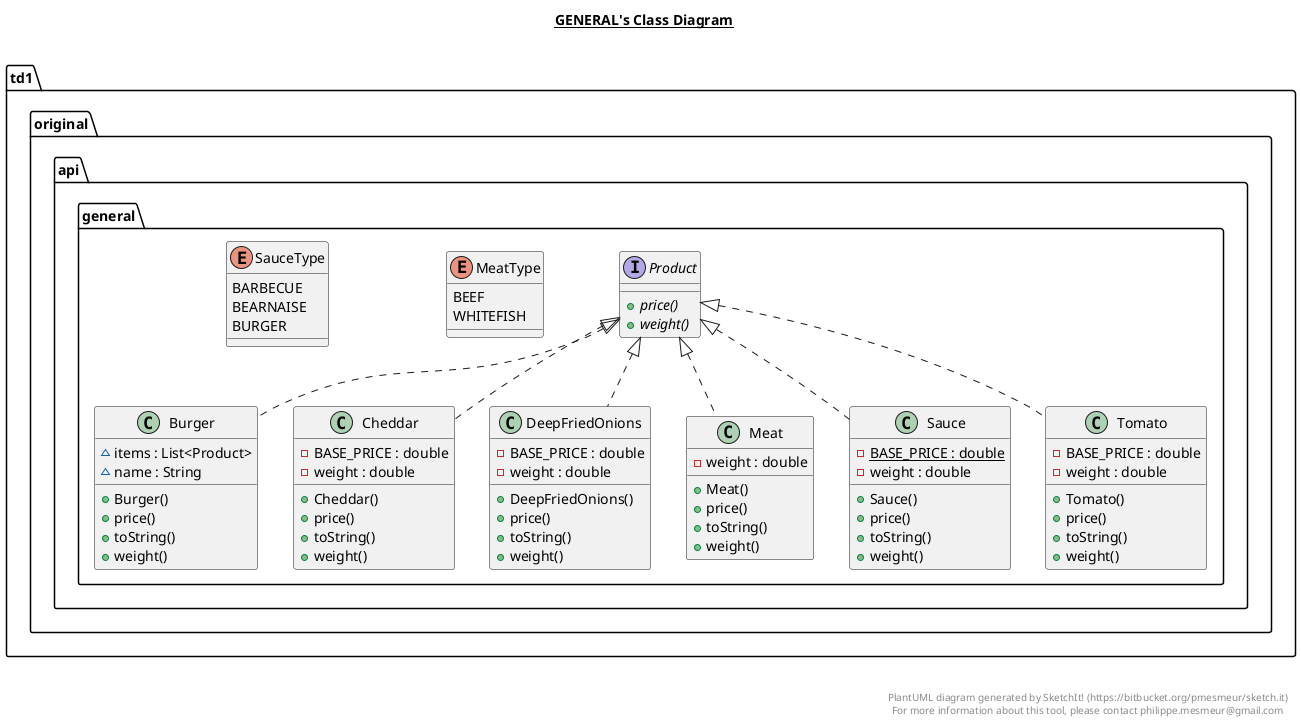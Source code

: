 @startuml

title __GENERAL's Class Diagram__\n

  namespace td1.original.api.general {
    class td1.original.api.general.Burger {
        ~ items : List<Product>
        ~ name : String
        + Burger()
        + price()
        + toString()
        + weight()
    }
  }
  

  namespace td1.original.api.general {
    class td1.original.api.general.Cheddar {
        - BASE_PRICE : double
        - weight : double
        + Cheddar()
        + price()
        + toString()
        + weight()
    }
  }
  

  namespace td1.original.api.general {
    class td1.original.api.general.DeepFriedOnions {
        - BASE_PRICE : double
        - weight : double
        + DeepFriedOnions()
        + price()
        + toString()
        + weight()
    }
  }
  

  namespace td1.original.api.general {
    class td1.original.api.general.Meat {
        - weight : double
        + Meat()
        + price()
        + toString()
        + weight()
    }
  }
  

  namespace td1.original.api.general {
    enum MeatType {
      BEEF
      WHITEFISH
    }
  }
  

  namespace td1.original.api.general {
    interface td1.original.api.general.Product {
        {abstract} + price()
        {abstract} + weight()
    }
  }
  

  namespace td1.original.api.general {
    class td1.original.api.general.Sauce {
        {static} - BASE_PRICE : double
        - weight : double
        + Sauce()
        + price()
        + toString()
        + weight()
    }
  }
  

  namespace td1.original.api.general {
    enum SauceType {
      BARBECUE
      BEARNAISE
      BURGER
    }
  }
  

  namespace td1.original.api.general {
    class td1.original.api.general.Tomato {
        - BASE_PRICE : double
        - weight : double
        + Tomato()
        + price()
        + toString()
        + weight()
    }
  }
  

  td1.original.api.general.Burger .up.|> Product
  td1.original.api.general.Cheddar .up.|> Product
  td1.original.api.general.DeepFriedOnions .up.|> Product
  td1.original.api.general.Meat .up.|> Product
  td1.original.api.general.Meat o-- td1.original.api.general.Meat.MeatType : type
  td1.original.api.general.Meat +-down- td1.original.api.general.Meat.MeatType
  td1.original.api.general.Sauce .up.|> Product
  td1.original.api.general.Sauce o-- td1.original.api.general.Sauce.SauceType : type
  td1.original.api.general.Sauce +-down- td1.original.api.general.Sauce.SauceType
  td1.original.api.general.Tomato .up.|> Product


right footer


PlantUML diagram generated by SketchIt! (https://bitbucket.org/pmesmeur/sketch.it)
For more information about this tool, please contact philippe.mesmeur@gmail.com
endfooter

@enduml
